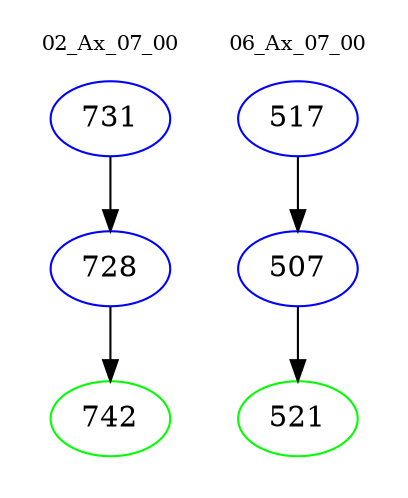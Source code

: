 digraph{
subgraph cluster_0 {
color = white
label = "02_Ax_07_00";
fontsize=10;
T0_731 [label="731", color="blue"]
T0_731 -> T0_728 [color="black"]
T0_728 [label="728", color="blue"]
T0_728 -> T0_742 [color="black"]
T0_742 [label="742", color="green"]
}
subgraph cluster_1 {
color = white
label = "06_Ax_07_00";
fontsize=10;
T1_517 [label="517", color="blue"]
T1_517 -> T1_507 [color="black"]
T1_507 [label="507", color="blue"]
T1_507 -> T1_521 [color="black"]
T1_521 [label="521", color="green"]
}
}
